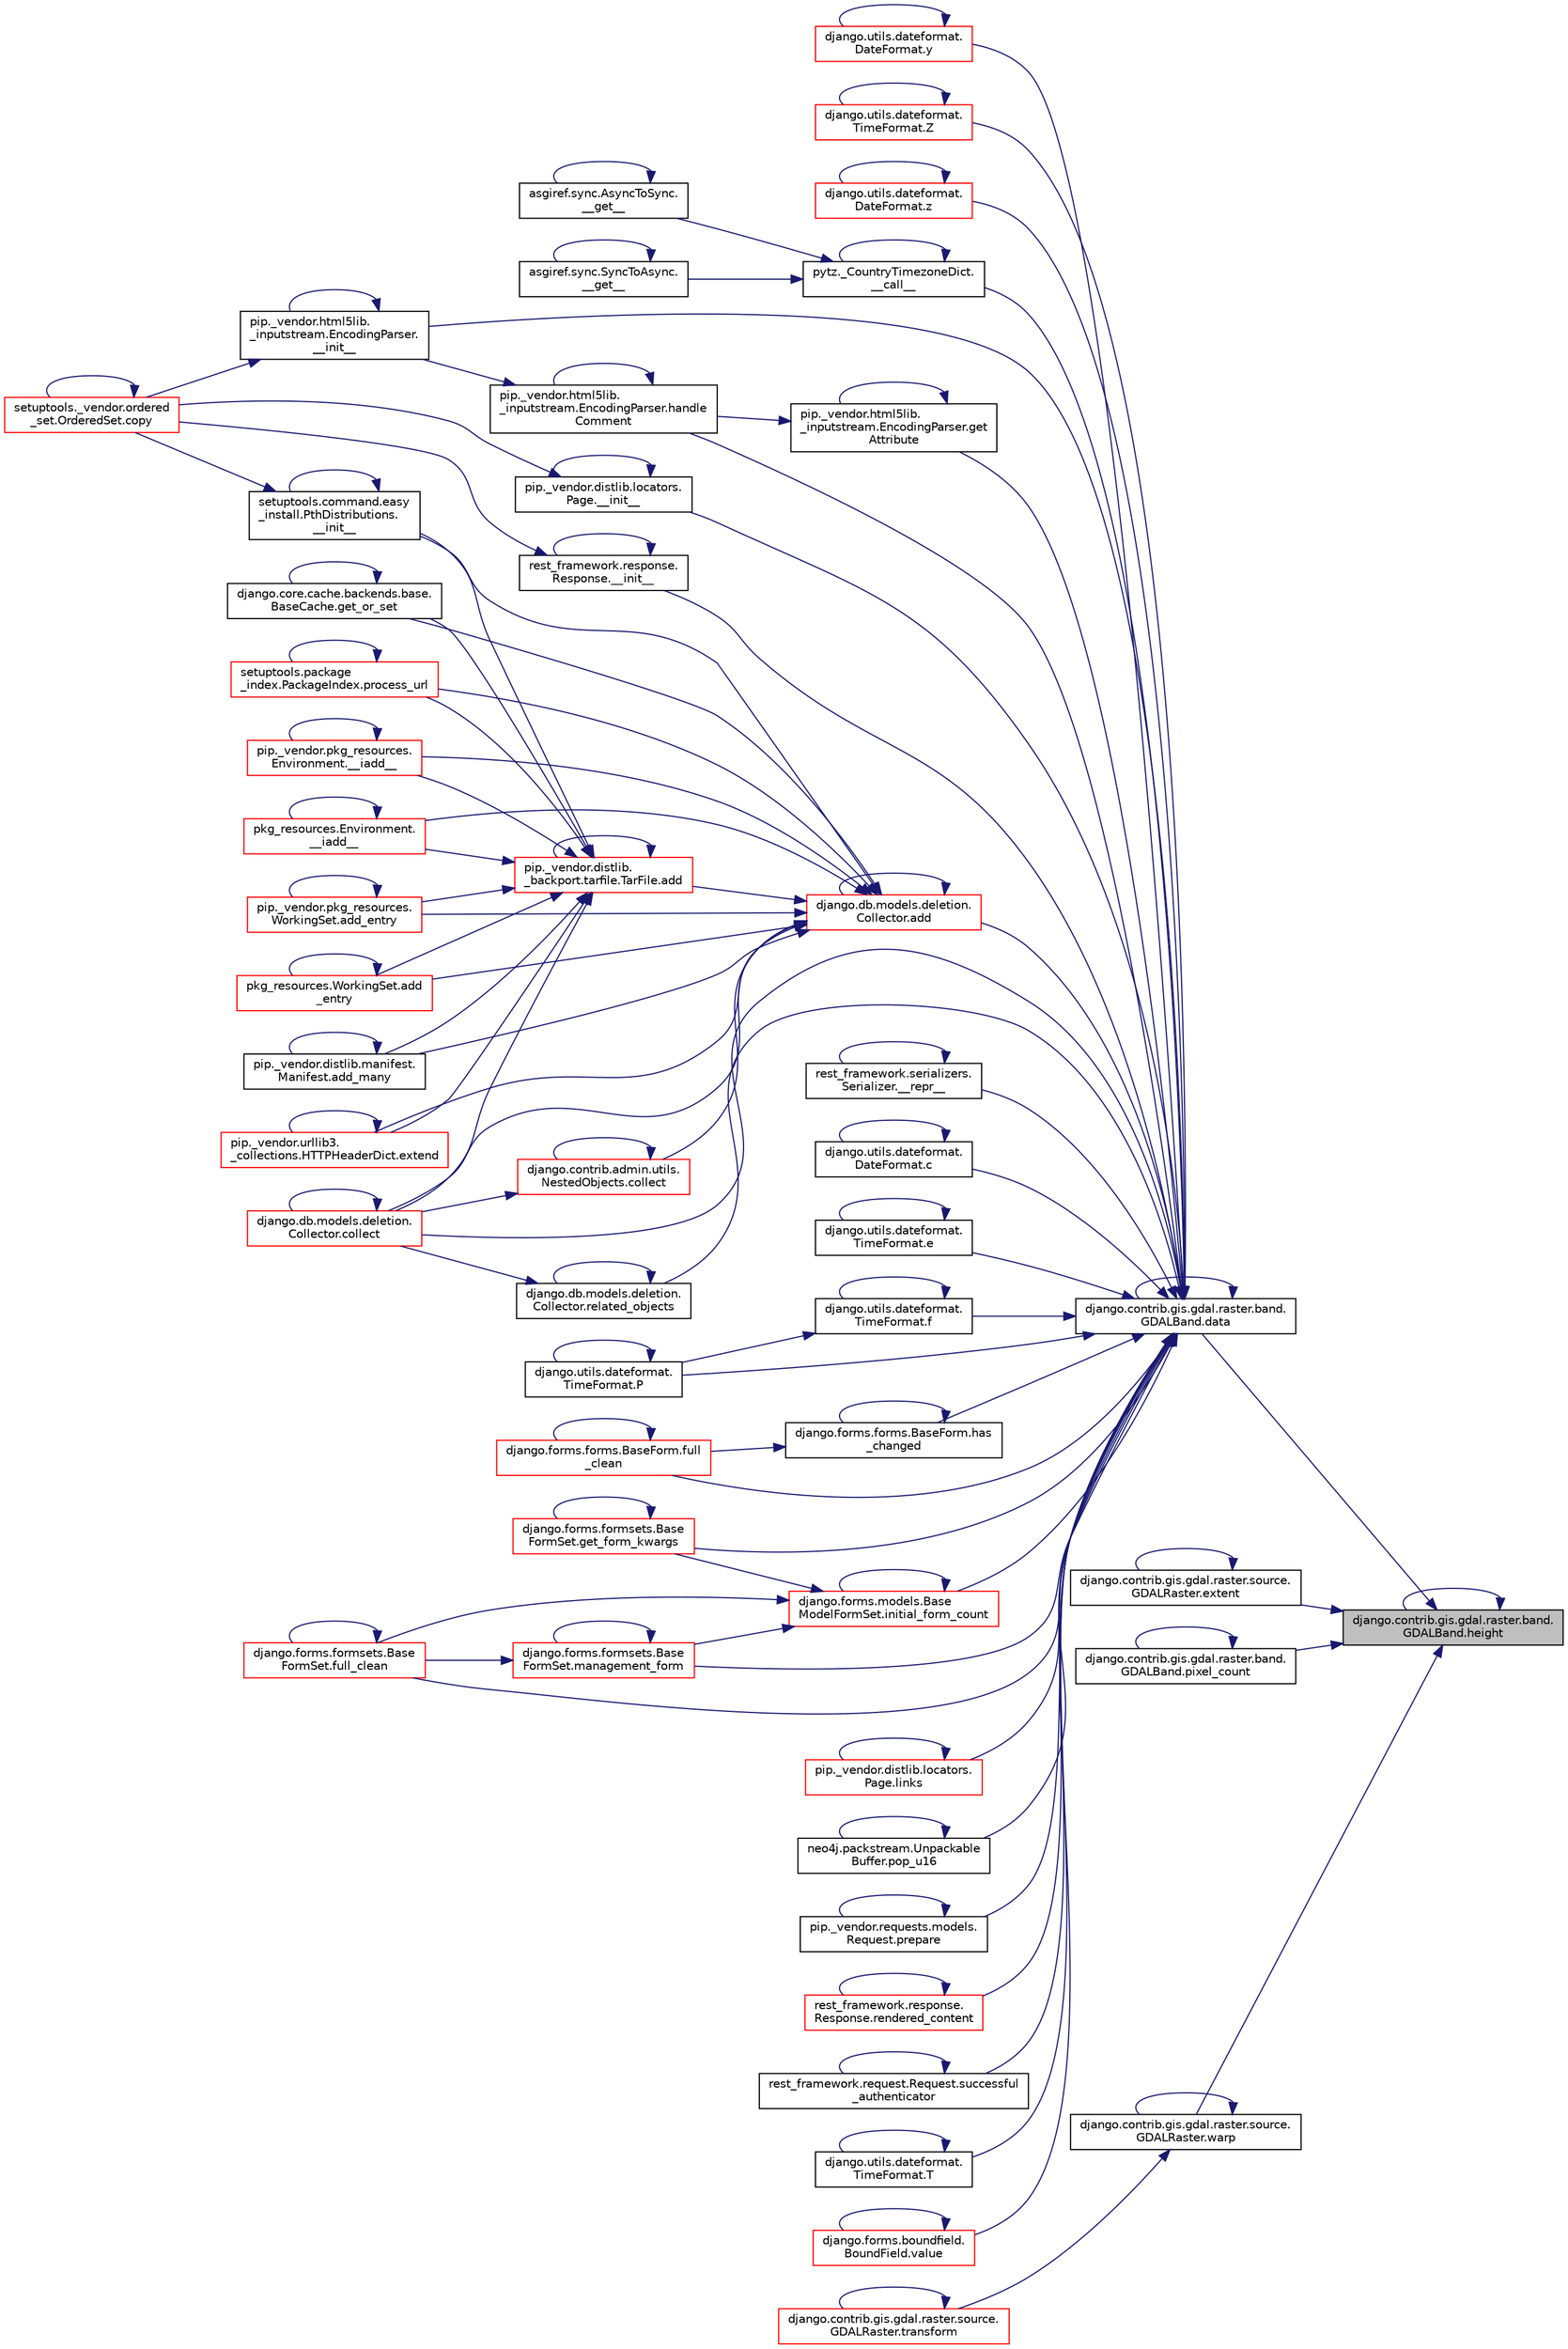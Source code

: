 digraph "django.contrib.gis.gdal.raster.band.GDALBand.height"
{
 // LATEX_PDF_SIZE
  edge [fontname="Helvetica",fontsize="10",labelfontname="Helvetica",labelfontsize="10"];
  node [fontname="Helvetica",fontsize="10",shape=record];
  rankdir="RL";
  Node1 [label="django.contrib.gis.gdal.raster.band.\lGDALBand.height",height=0.2,width=0.4,color="black", fillcolor="grey75", style="filled", fontcolor="black",tooltip=" "];
  Node1 -> Node2 [dir="back",color="midnightblue",fontsize="10",style="solid",fontname="Helvetica"];
  Node2 [label="django.contrib.gis.gdal.raster.band.\lGDALBand.data",height=0.2,width=0.4,color="black", fillcolor="white", style="filled",URL="$d5/d4d/classdjango_1_1contrib_1_1gis_1_1gdal_1_1raster_1_1band_1_1_g_d_a_l_band.html#ab034c17962c340c65434561c57451461",tooltip=" "];
  Node2 -> Node3 [dir="back",color="midnightblue",fontsize="10",style="solid",fontname="Helvetica"];
  Node3 [label="pytz._CountryTimezoneDict.\l__call__",height=0.2,width=0.4,color="black", fillcolor="white", style="filled",URL="$dd/d56/classpytz_1_1___country_timezone_dict.html#ad7a167f353935da067e3e0e282315023",tooltip=" "];
  Node3 -> Node3 [dir="back",color="midnightblue",fontsize="10",style="solid",fontname="Helvetica"];
  Node3 -> Node4 [dir="back",color="midnightblue",fontsize="10",style="solid",fontname="Helvetica"];
  Node4 [label="asgiref.sync.AsyncToSync.\l__get__",height=0.2,width=0.4,color="black", fillcolor="white", style="filled",URL="$d9/d29/classasgiref_1_1sync_1_1_async_to_sync.html#a46832a12ae2d274d0c12529ddfed2c0b",tooltip=" "];
  Node4 -> Node4 [dir="back",color="midnightblue",fontsize="10",style="solid",fontname="Helvetica"];
  Node3 -> Node5 [dir="back",color="midnightblue",fontsize="10",style="solid",fontname="Helvetica"];
  Node5 [label="asgiref.sync.SyncToAsync.\l__get__",height=0.2,width=0.4,color="black", fillcolor="white", style="filled",URL="$de/d26/classasgiref_1_1sync_1_1_sync_to_async.html#a73128fe0b173a144bbf422953df88ddb",tooltip=" "];
  Node5 -> Node5 [dir="back",color="midnightblue",fontsize="10",style="solid",fontname="Helvetica"];
  Node2 -> Node6 [dir="back",color="midnightblue",fontsize="10",style="solid",fontname="Helvetica"];
  Node6 [label="pip._vendor.html5lib.\l_inputstream.EncodingParser.\l__init__",height=0.2,width=0.4,color="black", fillcolor="white", style="filled",URL="$d5/d4d/classpip_1_1__vendor_1_1html5lib_1_1__inputstream_1_1_encoding_parser.html#a38fcb1ec08c164837e25406f5e9c3325",tooltip=" "];
  Node6 -> Node6 [dir="back",color="midnightblue",fontsize="10",style="solid",fontname="Helvetica"];
  Node6 -> Node7 [dir="back",color="midnightblue",fontsize="10",style="solid",fontname="Helvetica"];
  Node7 [label="setuptools._vendor.ordered\l_set.OrderedSet.copy",height=0.2,width=0.4,color="red", fillcolor="white", style="filled",URL="$d0/d40/classsetuptools_1_1__vendor_1_1ordered__set_1_1_ordered_set.html#a84224c403039b9dac5d2794d85073053",tooltip=" "];
  Node7 -> Node7 [dir="back",color="midnightblue",fontsize="10",style="solid",fontname="Helvetica"];
  Node2 -> Node512 [dir="back",color="midnightblue",fontsize="10",style="solid",fontname="Helvetica"];
  Node512 [label="pip._vendor.distlib.locators.\lPage.__init__",height=0.2,width=0.4,color="black", fillcolor="white", style="filled",URL="$df/d5d/classpip_1_1__vendor_1_1distlib_1_1locators_1_1_page.html#a4c70c3a745d73fe0c0dfdde1e3eb37df",tooltip=" "];
  Node512 -> Node512 [dir="back",color="midnightblue",fontsize="10",style="solid",fontname="Helvetica"];
  Node512 -> Node7 [dir="back",color="midnightblue",fontsize="10",style="solid",fontname="Helvetica"];
  Node2 -> Node513 [dir="back",color="midnightblue",fontsize="10",style="solid",fontname="Helvetica"];
  Node513 [label="rest_framework.response.\lResponse.__init__",height=0.2,width=0.4,color="black", fillcolor="white", style="filled",URL="$d1/d5f/classrest__framework_1_1response_1_1_response.html#aba11abfdf41a7b3849412c1a462a698c",tooltip=" "];
  Node513 -> Node513 [dir="back",color="midnightblue",fontsize="10",style="solid",fontname="Helvetica"];
  Node513 -> Node7 [dir="back",color="midnightblue",fontsize="10",style="solid",fontname="Helvetica"];
  Node2 -> Node145 [dir="back",color="midnightblue",fontsize="10",style="solid",fontname="Helvetica"];
  Node145 [label="rest_framework.serializers.\lSerializer.__repr__",height=0.2,width=0.4,color="black", fillcolor="white", style="filled",URL="$de/daf/classrest__framework_1_1serializers_1_1_serializer.html#aa4601d5e8fecc97212d2f753b9c44cc7",tooltip=" "];
  Node145 -> Node145 [dir="back",color="midnightblue",fontsize="10",style="solid",fontname="Helvetica"];
  Node2 -> Node514 [dir="back",color="midnightblue",fontsize="10",style="solid",fontname="Helvetica"];
  Node514 [label="django.db.models.deletion.\lCollector.add",height=0.2,width=0.4,color="red", fillcolor="white", style="filled",URL="$d8/dc4/classdjango_1_1db_1_1models_1_1deletion_1_1_collector.html#a2e66eee1ed9ec529113eef52ba355012",tooltip=" "];
  Node514 -> Node59 [dir="back",color="midnightblue",fontsize="10",style="solid",fontname="Helvetica"];
  Node59 [label="pip._vendor.pkg_resources.\lEnvironment.__iadd__",height=0.2,width=0.4,color="red", fillcolor="white", style="filled",URL="$de/d79/classpip_1_1__vendor_1_1pkg__resources_1_1_environment.html#ad026f479ac7031c92cf7cec14cef654f",tooltip=" "];
  Node59 -> Node59 [dir="back",color="midnightblue",fontsize="10",style="solid",fontname="Helvetica"];
  Node514 -> Node66 [dir="back",color="midnightblue",fontsize="10",style="solid",fontname="Helvetica"];
  Node66 [label="pkg_resources.Environment.\l__iadd__",height=0.2,width=0.4,color="red", fillcolor="white", style="filled",URL="$dd/d81/classpkg__resources_1_1_environment.html#ac8fc54442fe5e9c647b57320e7ccf78a",tooltip=" "];
  Node66 -> Node66 [dir="back",color="midnightblue",fontsize="10",style="solid",fontname="Helvetica"];
  Node514 -> Node67 [dir="back",color="midnightblue",fontsize="10",style="solid",fontname="Helvetica"];
  Node67 [label="setuptools.command.easy\l_install.PthDistributions.\l__init__",height=0.2,width=0.4,color="black", fillcolor="white", style="filled",URL="$d2/d49/classsetuptools_1_1command_1_1easy__install_1_1_pth_distributions.html#a1ca1a1ca566543e0e54d7ae015a16dc5",tooltip=" "];
  Node67 -> Node67 [dir="back",color="midnightblue",fontsize="10",style="solid",fontname="Helvetica"];
  Node67 -> Node7 [dir="back",color="midnightblue",fontsize="10",style="solid",fontname="Helvetica"];
  Node514 -> Node68 [dir="back",color="midnightblue",fontsize="10",style="solid",fontname="Helvetica"];
  Node68 [label="pip._vendor.distlib.\l_backport.tarfile.TarFile.add",height=0.2,width=0.4,color="red", fillcolor="white", style="filled",URL="$d7/d1d/classpip_1_1__vendor_1_1distlib_1_1__backport_1_1tarfile_1_1_tar_file.html#a79067a66314d66032cb43144c54355a2",tooltip=" "];
  Node68 -> Node59 [dir="back",color="midnightblue",fontsize="10",style="solid",fontname="Helvetica"];
  Node68 -> Node66 [dir="back",color="midnightblue",fontsize="10",style="solid",fontname="Helvetica"];
  Node68 -> Node67 [dir="back",color="midnightblue",fontsize="10",style="solid",fontname="Helvetica"];
  Node68 -> Node68 [dir="back",color="midnightblue",fontsize="10",style="solid",fontname="Helvetica"];
  Node68 -> Node69 [dir="back",color="midnightblue",fontsize="10",style="solid",fontname="Helvetica"];
  Node69 [label="pip._vendor.pkg_resources.\lWorkingSet.add_entry",height=0.2,width=0.4,color="red", fillcolor="white", style="filled",URL="$da/d4f/classpip_1_1__vendor_1_1pkg__resources_1_1_working_set.html#a10dbfcb72bfdc7c7b16d764c7002a87d",tooltip=" "];
  Node69 -> Node69 [dir="back",color="midnightblue",fontsize="10",style="solid",fontname="Helvetica"];
  Node68 -> Node72 [dir="back",color="midnightblue",fontsize="10",style="solid",fontname="Helvetica"];
  Node72 [label="pkg_resources.WorkingSet.add\l_entry",height=0.2,width=0.4,color="red", fillcolor="white", style="filled",URL="$d5/d96/classpkg__resources_1_1_working_set.html#aed20abcb6a85cdc25dff1686ad480958",tooltip=" "];
  Node72 -> Node72 [dir="back",color="midnightblue",fontsize="10",style="solid",fontname="Helvetica"];
  Node68 -> Node73 [dir="back",color="midnightblue",fontsize="10",style="solid",fontname="Helvetica"];
  Node73 [label="pip._vendor.distlib.manifest.\lManifest.add_many",height=0.2,width=0.4,color="black", fillcolor="white", style="filled",URL="$d2/d05/classpip_1_1__vendor_1_1distlib_1_1manifest_1_1_manifest.html#aa18ac58e0425c6d4de8ac182a52145fe",tooltip=" "];
  Node73 -> Node73 [dir="back",color="midnightblue",fontsize="10",style="solid",fontname="Helvetica"];
  Node68 -> Node30 [dir="back",color="midnightblue",fontsize="10",style="solid",fontname="Helvetica"];
  Node30 [label="django.db.models.deletion.\lCollector.collect",height=0.2,width=0.4,color="red", fillcolor="white", style="filled",URL="$d8/dc4/classdjango_1_1db_1_1models_1_1deletion_1_1_collector.html#a44e7793473ae99b03633319af84ad54a",tooltip=" "];
  Node30 -> Node30 [dir="back",color="midnightblue",fontsize="10",style="solid",fontname="Helvetica"];
  Node68 -> Node74 [dir="back",color="midnightblue",fontsize="10",style="solid",fontname="Helvetica"];
  Node74 [label="pip._vendor.urllib3.\l_collections.HTTPHeaderDict.extend",height=0.2,width=0.4,color="red", fillcolor="white", style="filled",URL="$d8/dc7/classpip_1_1__vendor_1_1urllib3_1_1__collections_1_1_h_t_t_p_header_dict.html#a04ea7ef53fe3916a040ec0e8cacc6581",tooltip=" "];
  Node74 -> Node74 [dir="back",color="midnightblue",fontsize="10",style="solid",fontname="Helvetica"];
  Node68 -> Node75 [dir="back",color="midnightblue",fontsize="10",style="solid",fontname="Helvetica"];
  Node75 [label="django.core.cache.backends.base.\lBaseCache.get_or_set",height=0.2,width=0.4,color="black", fillcolor="white", style="filled",URL="$d0/d87/classdjango_1_1core_1_1cache_1_1backends_1_1base_1_1_base_cache.html#ab8fb6d32aa82d027f181414df0f562b3",tooltip=" "];
  Node75 -> Node75 [dir="back",color="midnightblue",fontsize="10",style="solid",fontname="Helvetica"];
  Node68 -> Node76 [dir="back",color="midnightblue",fontsize="10",style="solid",fontname="Helvetica"];
  Node76 [label="setuptools.package\l_index.PackageIndex.process_url",height=0.2,width=0.4,color="red", fillcolor="white", style="filled",URL="$d4/dea/classsetuptools_1_1package__index_1_1_package_index.html#a537fc87df159c2474b7fa0ccac56513d",tooltip=" "];
  Node76 -> Node76 [dir="back",color="midnightblue",fontsize="10",style="solid",fontname="Helvetica"];
  Node514 -> Node514 [dir="back",color="midnightblue",fontsize="10",style="solid",fontname="Helvetica"];
  Node514 -> Node69 [dir="back",color="midnightblue",fontsize="10",style="solid",fontname="Helvetica"];
  Node514 -> Node72 [dir="back",color="midnightblue",fontsize="10",style="solid",fontname="Helvetica"];
  Node514 -> Node73 [dir="back",color="midnightblue",fontsize="10",style="solid",fontname="Helvetica"];
  Node514 -> Node30 [dir="back",color="midnightblue",fontsize="10",style="solid",fontname="Helvetica"];
  Node514 -> Node515 [dir="back",color="midnightblue",fontsize="10",style="solid",fontname="Helvetica"];
  Node515 [label="django.contrib.admin.utils.\lNestedObjects.collect",height=0.2,width=0.4,color="red", fillcolor="white", style="filled",URL="$d6/dd0/classdjango_1_1contrib_1_1admin_1_1utils_1_1_nested_objects.html#a87761ffe68dfb052c3d2ac543a413110",tooltip=" "];
  Node515 -> Node30 [dir="back",color="midnightblue",fontsize="10",style="solid",fontname="Helvetica"];
  Node515 -> Node515 [dir="back",color="midnightblue",fontsize="10",style="solid",fontname="Helvetica"];
  Node514 -> Node74 [dir="back",color="midnightblue",fontsize="10",style="solid",fontname="Helvetica"];
  Node514 -> Node75 [dir="back",color="midnightblue",fontsize="10",style="solid",fontname="Helvetica"];
  Node514 -> Node76 [dir="back",color="midnightblue",fontsize="10",style="solid",fontname="Helvetica"];
  Node2 -> Node516 [dir="back",color="midnightblue",fontsize="10",style="solid",fontname="Helvetica"];
  Node516 [label="django.utils.dateformat.\lDateFormat.c",height=0.2,width=0.4,color="black", fillcolor="white", style="filled",URL="$d9/dc6/classdjango_1_1utils_1_1dateformat_1_1_date_format.html#a92e3f5d5b440d53b9f9b66ba9a8f0667",tooltip=" "];
  Node516 -> Node516 [dir="back",color="midnightblue",fontsize="10",style="solid",fontname="Helvetica"];
  Node2 -> Node30 [dir="back",color="midnightblue",fontsize="10",style="solid",fontname="Helvetica"];
  Node2 -> Node2 [dir="back",color="midnightblue",fontsize="10",style="solid",fontname="Helvetica"];
  Node2 -> Node517 [dir="back",color="midnightblue",fontsize="10",style="solid",fontname="Helvetica"];
  Node517 [label="django.utils.dateformat.\lTimeFormat.e",height=0.2,width=0.4,color="black", fillcolor="white", style="filled",URL="$dd/d24/classdjango_1_1utils_1_1dateformat_1_1_time_format.html#acd2aba985d4b018b40ad1b50c6c488b3",tooltip=" "];
  Node517 -> Node517 [dir="back",color="midnightblue",fontsize="10",style="solid",fontname="Helvetica"];
  Node2 -> Node518 [dir="back",color="midnightblue",fontsize="10",style="solid",fontname="Helvetica"];
  Node518 [label="django.utils.dateformat.\lTimeFormat.f",height=0.2,width=0.4,color="black", fillcolor="white", style="filled",URL="$dd/d24/classdjango_1_1utils_1_1dateformat_1_1_time_format.html#a27928ad09b016591c1773c73b84917b3",tooltip=" "];
  Node518 -> Node518 [dir="back",color="midnightblue",fontsize="10",style="solid",fontname="Helvetica"];
  Node518 -> Node519 [dir="back",color="midnightblue",fontsize="10",style="solid",fontname="Helvetica"];
  Node519 [label="django.utils.dateformat.\lTimeFormat.P",height=0.2,width=0.4,color="black", fillcolor="white", style="filled",URL="$dd/d24/classdjango_1_1utils_1_1dateformat_1_1_time_format.html#a84a5486bdfef77f57ab2dc7fbee1b60a",tooltip=" "];
  Node519 -> Node519 [dir="back",color="midnightblue",fontsize="10",style="solid",fontname="Helvetica"];
  Node2 -> Node137 [dir="back",color="midnightblue",fontsize="10",style="solid",fontname="Helvetica"];
  Node137 [label="django.forms.forms.BaseForm.full\l_clean",height=0.2,width=0.4,color="red", fillcolor="white", style="filled",URL="$d8/d44/classdjango_1_1forms_1_1forms_1_1_base_form.html#acb359d947a031d78659b4d55addd67fc",tooltip=" "];
  Node137 -> Node137 [dir="back",color="midnightblue",fontsize="10",style="solid",fontname="Helvetica"];
  Node2 -> Node139 [dir="back",color="midnightblue",fontsize="10",style="solid",fontname="Helvetica"];
  Node139 [label="django.forms.formsets.Base\lFormSet.full_clean",height=0.2,width=0.4,color="red", fillcolor="white", style="filled",URL="$d5/d7f/classdjango_1_1forms_1_1formsets_1_1_base_form_set.html#ab85a836f8efaf3f794e9c34d427967f7",tooltip=" "];
  Node139 -> Node139 [dir="back",color="midnightblue",fontsize="10",style="solid",fontname="Helvetica"];
  Node2 -> Node423 [dir="back",color="midnightblue",fontsize="10",style="solid",fontname="Helvetica"];
  Node423 [label="django.forms.formsets.Base\lFormSet.get_form_kwargs",height=0.2,width=0.4,color="red", fillcolor="white", style="filled",URL="$d5/d7f/classdjango_1_1forms_1_1formsets_1_1_base_form_set.html#a88de5b295c9504269cae259b3bcefc93",tooltip=" "];
  Node423 -> Node423 [dir="back",color="midnightblue",fontsize="10",style="solid",fontname="Helvetica"];
  Node2 -> Node520 [dir="back",color="midnightblue",fontsize="10",style="solid",fontname="Helvetica"];
  Node520 [label="pip._vendor.html5lib.\l_inputstream.EncodingParser.get\lAttribute",height=0.2,width=0.4,color="black", fillcolor="white", style="filled",URL="$d5/d4d/classpip_1_1__vendor_1_1html5lib_1_1__inputstream_1_1_encoding_parser.html#afafc3bf2f562e4ff60c57dbe4edc8689",tooltip=" "];
  Node520 -> Node520 [dir="back",color="midnightblue",fontsize="10",style="solid",fontname="Helvetica"];
  Node520 -> Node521 [dir="back",color="midnightblue",fontsize="10",style="solid",fontname="Helvetica"];
  Node521 [label="pip._vendor.html5lib.\l_inputstream.EncodingParser.handle\lComment",height=0.2,width=0.4,color="black", fillcolor="white", style="filled",URL="$d5/d4d/classpip_1_1__vendor_1_1html5lib_1_1__inputstream_1_1_encoding_parser.html#a6f1228ec5dff80d48874429c01d867ea",tooltip=" "];
  Node521 -> Node6 [dir="back",color="midnightblue",fontsize="10",style="solid",fontname="Helvetica"];
  Node521 -> Node521 [dir="back",color="midnightblue",fontsize="10",style="solid",fontname="Helvetica"];
  Node2 -> Node521 [dir="back",color="midnightblue",fontsize="10",style="solid",fontname="Helvetica"];
  Node2 -> Node178 [dir="back",color="midnightblue",fontsize="10",style="solid",fontname="Helvetica"];
  Node178 [label="django.forms.forms.BaseForm.has\l_changed",height=0.2,width=0.4,color="black", fillcolor="white", style="filled",URL="$d8/d44/classdjango_1_1forms_1_1forms_1_1_base_form.html#a3f6ea4dbe7ae86dadebe7be763ae28ff",tooltip=" "];
  Node178 -> Node137 [dir="back",color="midnightblue",fontsize="10",style="solid",fontname="Helvetica"];
  Node178 -> Node178 [dir="back",color="midnightblue",fontsize="10",style="solid",fontname="Helvetica"];
  Node2 -> Node442 [dir="back",color="midnightblue",fontsize="10",style="solid",fontname="Helvetica"];
  Node442 [label="django.forms.models.Base\lModelFormSet.initial_form_count",height=0.2,width=0.4,color="red", fillcolor="white", style="filled",URL="$d5/d31/classdjango_1_1forms_1_1models_1_1_base_model_form_set.html#a6a15e7dc230a83274059086c7297b540",tooltip=" "];
  Node442 -> Node139 [dir="back",color="midnightblue",fontsize="10",style="solid",fontname="Helvetica"];
  Node442 -> Node423 [dir="back",color="midnightblue",fontsize="10",style="solid",fontname="Helvetica"];
  Node442 -> Node442 [dir="back",color="midnightblue",fontsize="10",style="solid",fontname="Helvetica"];
  Node442 -> Node444 [dir="back",color="midnightblue",fontsize="10",style="solid",fontname="Helvetica"];
  Node444 [label="django.forms.formsets.Base\lFormSet.management_form",height=0.2,width=0.4,color="red", fillcolor="white", style="filled",URL="$d5/d7f/classdjango_1_1forms_1_1formsets_1_1_base_form_set.html#abea17bdc7dd08b469d9e14688384330e",tooltip=" "];
  Node444 -> Node139 [dir="back",color="midnightblue",fontsize="10",style="solid",fontname="Helvetica"];
  Node444 -> Node444 [dir="back",color="midnightblue",fontsize="10",style="solid",fontname="Helvetica"];
  Node2 -> Node522 [dir="back",color="midnightblue",fontsize="10",style="solid",fontname="Helvetica"];
  Node522 [label="pip._vendor.distlib.locators.\lPage.links",height=0.2,width=0.4,color="red", fillcolor="white", style="filled",URL="$df/d5d/classpip_1_1__vendor_1_1distlib_1_1locators_1_1_page.html#a9f601ca69162baf958e39b9b17dabe71",tooltip=" "];
  Node522 -> Node522 [dir="back",color="midnightblue",fontsize="10",style="solid",fontname="Helvetica"];
  Node2 -> Node444 [dir="back",color="midnightblue",fontsize="10",style="solid",fontname="Helvetica"];
  Node2 -> Node519 [dir="back",color="midnightblue",fontsize="10",style="solid",fontname="Helvetica"];
  Node2 -> Node549 [dir="back",color="midnightblue",fontsize="10",style="solid",fontname="Helvetica"];
  Node549 [label="neo4j.packstream.Unpackable\lBuffer.pop_u16",height=0.2,width=0.4,color="black", fillcolor="white", style="filled",URL="$dc/d49/classneo4j_1_1packstream_1_1_unpackable_buffer.html#a913168e0e15ce60472688da4ac7a3910",tooltip=" "];
  Node549 -> Node549 [dir="back",color="midnightblue",fontsize="10",style="solid",fontname="Helvetica"];
  Node2 -> Node550 [dir="back",color="midnightblue",fontsize="10",style="solid",fontname="Helvetica"];
  Node550 [label="pip._vendor.requests.models.\lRequest.prepare",height=0.2,width=0.4,color="black", fillcolor="white", style="filled",URL="$da/d3a/classpip_1_1__vendor_1_1requests_1_1models_1_1_request.html#a1aef1fe537b8565201546df0e993c6c1",tooltip=" "];
  Node550 -> Node550 [dir="back",color="midnightblue",fontsize="10",style="solid",fontname="Helvetica"];
  Node2 -> Node551 [dir="back",color="midnightblue",fontsize="10",style="solid",fontname="Helvetica"];
  Node551 [label="django.db.models.deletion.\lCollector.related_objects",height=0.2,width=0.4,color="black", fillcolor="white", style="filled",URL="$d8/dc4/classdjango_1_1db_1_1models_1_1deletion_1_1_collector.html#aec712b4ac0949caca44ce7bd37d63c07",tooltip=" "];
  Node551 -> Node30 [dir="back",color="midnightblue",fontsize="10",style="solid",fontname="Helvetica"];
  Node551 -> Node551 [dir="back",color="midnightblue",fontsize="10",style="solid",fontname="Helvetica"];
  Node2 -> Node552 [dir="back",color="midnightblue",fontsize="10",style="solid",fontname="Helvetica"];
  Node552 [label="rest_framework.response.\lResponse.rendered_content",height=0.2,width=0.4,color="red", fillcolor="white", style="filled",URL="$d1/d5f/classrest__framework_1_1response_1_1_response.html#ad6da2b9468ae63fddbddc2c1b5e0b772",tooltip=" "];
  Node552 -> Node552 [dir="back",color="midnightblue",fontsize="10",style="solid",fontname="Helvetica"];
  Node2 -> Node251 [dir="back",color="midnightblue",fontsize="10",style="solid",fontname="Helvetica"];
  Node251 [label="rest_framework.request.Request.successful\l_authenticator",height=0.2,width=0.4,color="black", fillcolor="white", style="filled",URL="$d9/d48/classrest__framework_1_1request_1_1_request.html#ad80ff174e3b5f114b95b2b0cbb67def5",tooltip=" "];
  Node251 -> Node251 [dir="back",color="midnightblue",fontsize="10",style="solid",fontname="Helvetica"];
  Node2 -> Node555 [dir="back",color="midnightblue",fontsize="10",style="solid",fontname="Helvetica"];
  Node555 [label="django.utils.dateformat.\lTimeFormat.T",height=0.2,width=0.4,color="black", fillcolor="white", style="filled",URL="$dd/d24/classdjango_1_1utils_1_1dateformat_1_1_time_format.html#ae0ea4cba3a92a2dd24aa5c8070e8139c",tooltip=" "];
  Node555 -> Node555 [dir="back",color="midnightblue",fontsize="10",style="solid",fontname="Helvetica"];
  Node2 -> Node556 [dir="back",color="midnightblue",fontsize="10",style="solid",fontname="Helvetica"];
  Node556 [label="django.forms.boundfield.\lBoundField.value",height=0.2,width=0.4,color="red", fillcolor="white", style="filled",URL="$da/d92/classdjango_1_1forms_1_1boundfield_1_1_bound_field.html#a78b5ca590168dcb0f7efcac1922a93c7",tooltip=" "];
  Node556 -> Node556 [dir="back",color="midnightblue",fontsize="10",style="solid",fontname="Helvetica"];
  Node2 -> Node570 [dir="back",color="midnightblue",fontsize="10",style="solid",fontname="Helvetica"];
  Node570 [label="django.utils.dateformat.\lDateFormat.y",height=0.2,width=0.4,color="red", fillcolor="white", style="filled",URL="$d9/dc6/classdjango_1_1utils_1_1dateformat_1_1_date_format.html#ac1e78beb4077f083feded58da6ebe2e0",tooltip=" "];
  Node570 -> Node570 [dir="back",color="midnightblue",fontsize="10",style="solid",fontname="Helvetica"];
  Node2 -> Node572 [dir="back",color="midnightblue",fontsize="10",style="solid",fontname="Helvetica"];
  Node572 [label="django.utils.dateformat.\lTimeFormat.Z",height=0.2,width=0.4,color="red", fillcolor="white", style="filled",URL="$dd/d24/classdjango_1_1utils_1_1dateformat_1_1_time_format.html#a7516826aa60ac7edfddc1f021f53f900",tooltip=" "];
  Node572 -> Node572 [dir="back",color="midnightblue",fontsize="10",style="solid",fontname="Helvetica"];
  Node2 -> Node574 [dir="back",color="midnightblue",fontsize="10",style="solid",fontname="Helvetica"];
  Node574 [label="django.utils.dateformat.\lDateFormat.z",height=0.2,width=0.4,color="red", fillcolor="white", style="filled",URL="$d9/dc6/classdjango_1_1utils_1_1dateformat_1_1_date_format.html#a8049bac031ddb586b6351dd14a6177b6",tooltip=" "];
  Node574 -> Node574 [dir="back",color="midnightblue",fontsize="10",style="solid",fontname="Helvetica"];
  Node1 -> Node678 [dir="back",color="midnightblue",fontsize="10",style="solid",fontname="Helvetica"];
  Node678 [label="django.contrib.gis.gdal.raster.source.\lGDALRaster.extent",height=0.2,width=0.4,color="black", fillcolor="white", style="filled",URL="$db/dff/classdjango_1_1contrib_1_1gis_1_1gdal_1_1raster_1_1source_1_1_g_d_a_l_raster.html#aa7b601e44b8ab41677d24d462967030b",tooltip=" "];
  Node678 -> Node678 [dir="back",color="midnightblue",fontsize="10",style="solid",fontname="Helvetica"];
  Node1 -> Node1 [dir="back",color="midnightblue",fontsize="10",style="solid",fontname="Helvetica"];
  Node1 -> Node679 [dir="back",color="midnightblue",fontsize="10",style="solid",fontname="Helvetica"];
  Node679 [label="django.contrib.gis.gdal.raster.band.\lGDALBand.pixel_count",height=0.2,width=0.4,color="black", fillcolor="white", style="filled",URL="$d5/d4d/classdjango_1_1contrib_1_1gis_1_1gdal_1_1raster_1_1band_1_1_g_d_a_l_band.html#ad6e02ad9f9256b28f51fdb5452d23215",tooltip=" "];
  Node679 -> Node679 [dir="back",color="midnightblue",fontsize="10",style="solid",fontname="Helvetica"];
  Node1 -> Node680 [dir="back",color="midnightblue",fontsize="10",style="solid",fontname="Helvetica"];
  Node680 [label="django.contrib.gis.gdal.raster.source.\lGDALRaster.warp",height=0.2,width=0.4,color="black", fillcolor="white", style="filled",URL="$db/dff/classdjango_1_1contrib_1_1gis_1_1gdal_1_1raster_1_1source_1_1_g_d_a_l_raster.html#af64afc2beed3f3b03ade69f220bdad7c",tooltip=" "];
  Node680 -> Node284 [dir="back",color="midnightblue",fontsize="10",style="solid",fontname="Helvetica"];
  Node284 [label="django.contrib.gis.gdal.raster.source.\lGDALRaster.transform",height=0.2,width=0.4,color="red", fillcolor="white", style="filled",URL="$db/dff/classdjango_1_1contrib_1_1gis_1_1gdal_1_1raster_1_1source_1_1_g_d_a_l_raster.html#af3ba81aa62a5cbe23044654c37dc4d7e",tooltip=" "];
  Node284 -> Node284 [dir="back",color="midnightblue",fontsize="10",style="solid",fontname="Helvetica"];
  Node680 -> Node680 [dir="back",color="midnightblue",fontsize="10",style="solid",fontname="Helvetica"];
}
